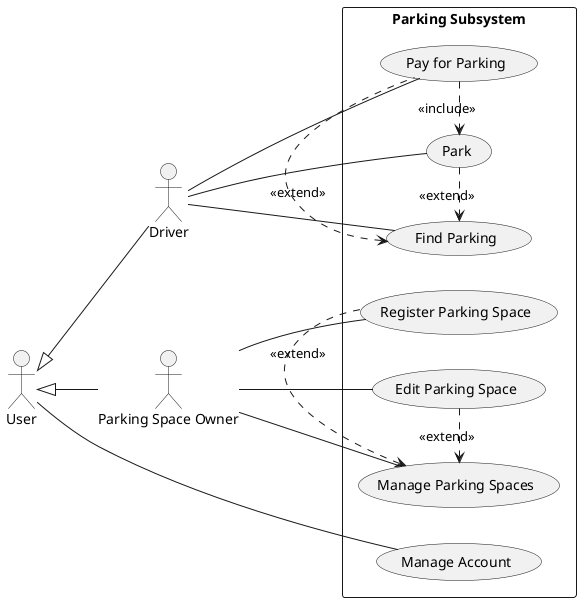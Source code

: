 @startuml

actor "User"
actor "Driver"
actor "Parking Space Owner"

"Driver" -up-|> "User"
"Parking Space Owner" -up-|> "User"

left to right direction

rectangle "Parking Subsystem" {
    usecase "Park"
    usecase "Find Parking"
    usecase "Pay for Parking"

    usecase "Manage Account"

    usecase "Manage Parking Spaces"
    usecase "Register Parking Space"
    usecase "Edit Parking Space"
}

"User" -- "Manage Account"

"Driver" -- "Find Parking"
"Driver" -- "Park"
"Driver" -- "Pay for Parking"

"Parking Space Owner" -- "Register Parking Space"
"Parking Space Owner" -- "Edit Parking Space"
"Parking Space Owner" -- "Manage Parking Spaces"

"Find Parking" <.-left- "Park": "<<extend>>"
"Find Parking" <.-right- "Pay for Parking": "<<extend>>"
"Pay for Parking" -right-.> "Park": "<<include>>"

"Manage Parking Spaces" <.-left- "Edit Parking Space": "<<extend>>"
"Manage Parking Spaces" <.-right- "Register Parking Space": "<<extend>>"



@enduml

